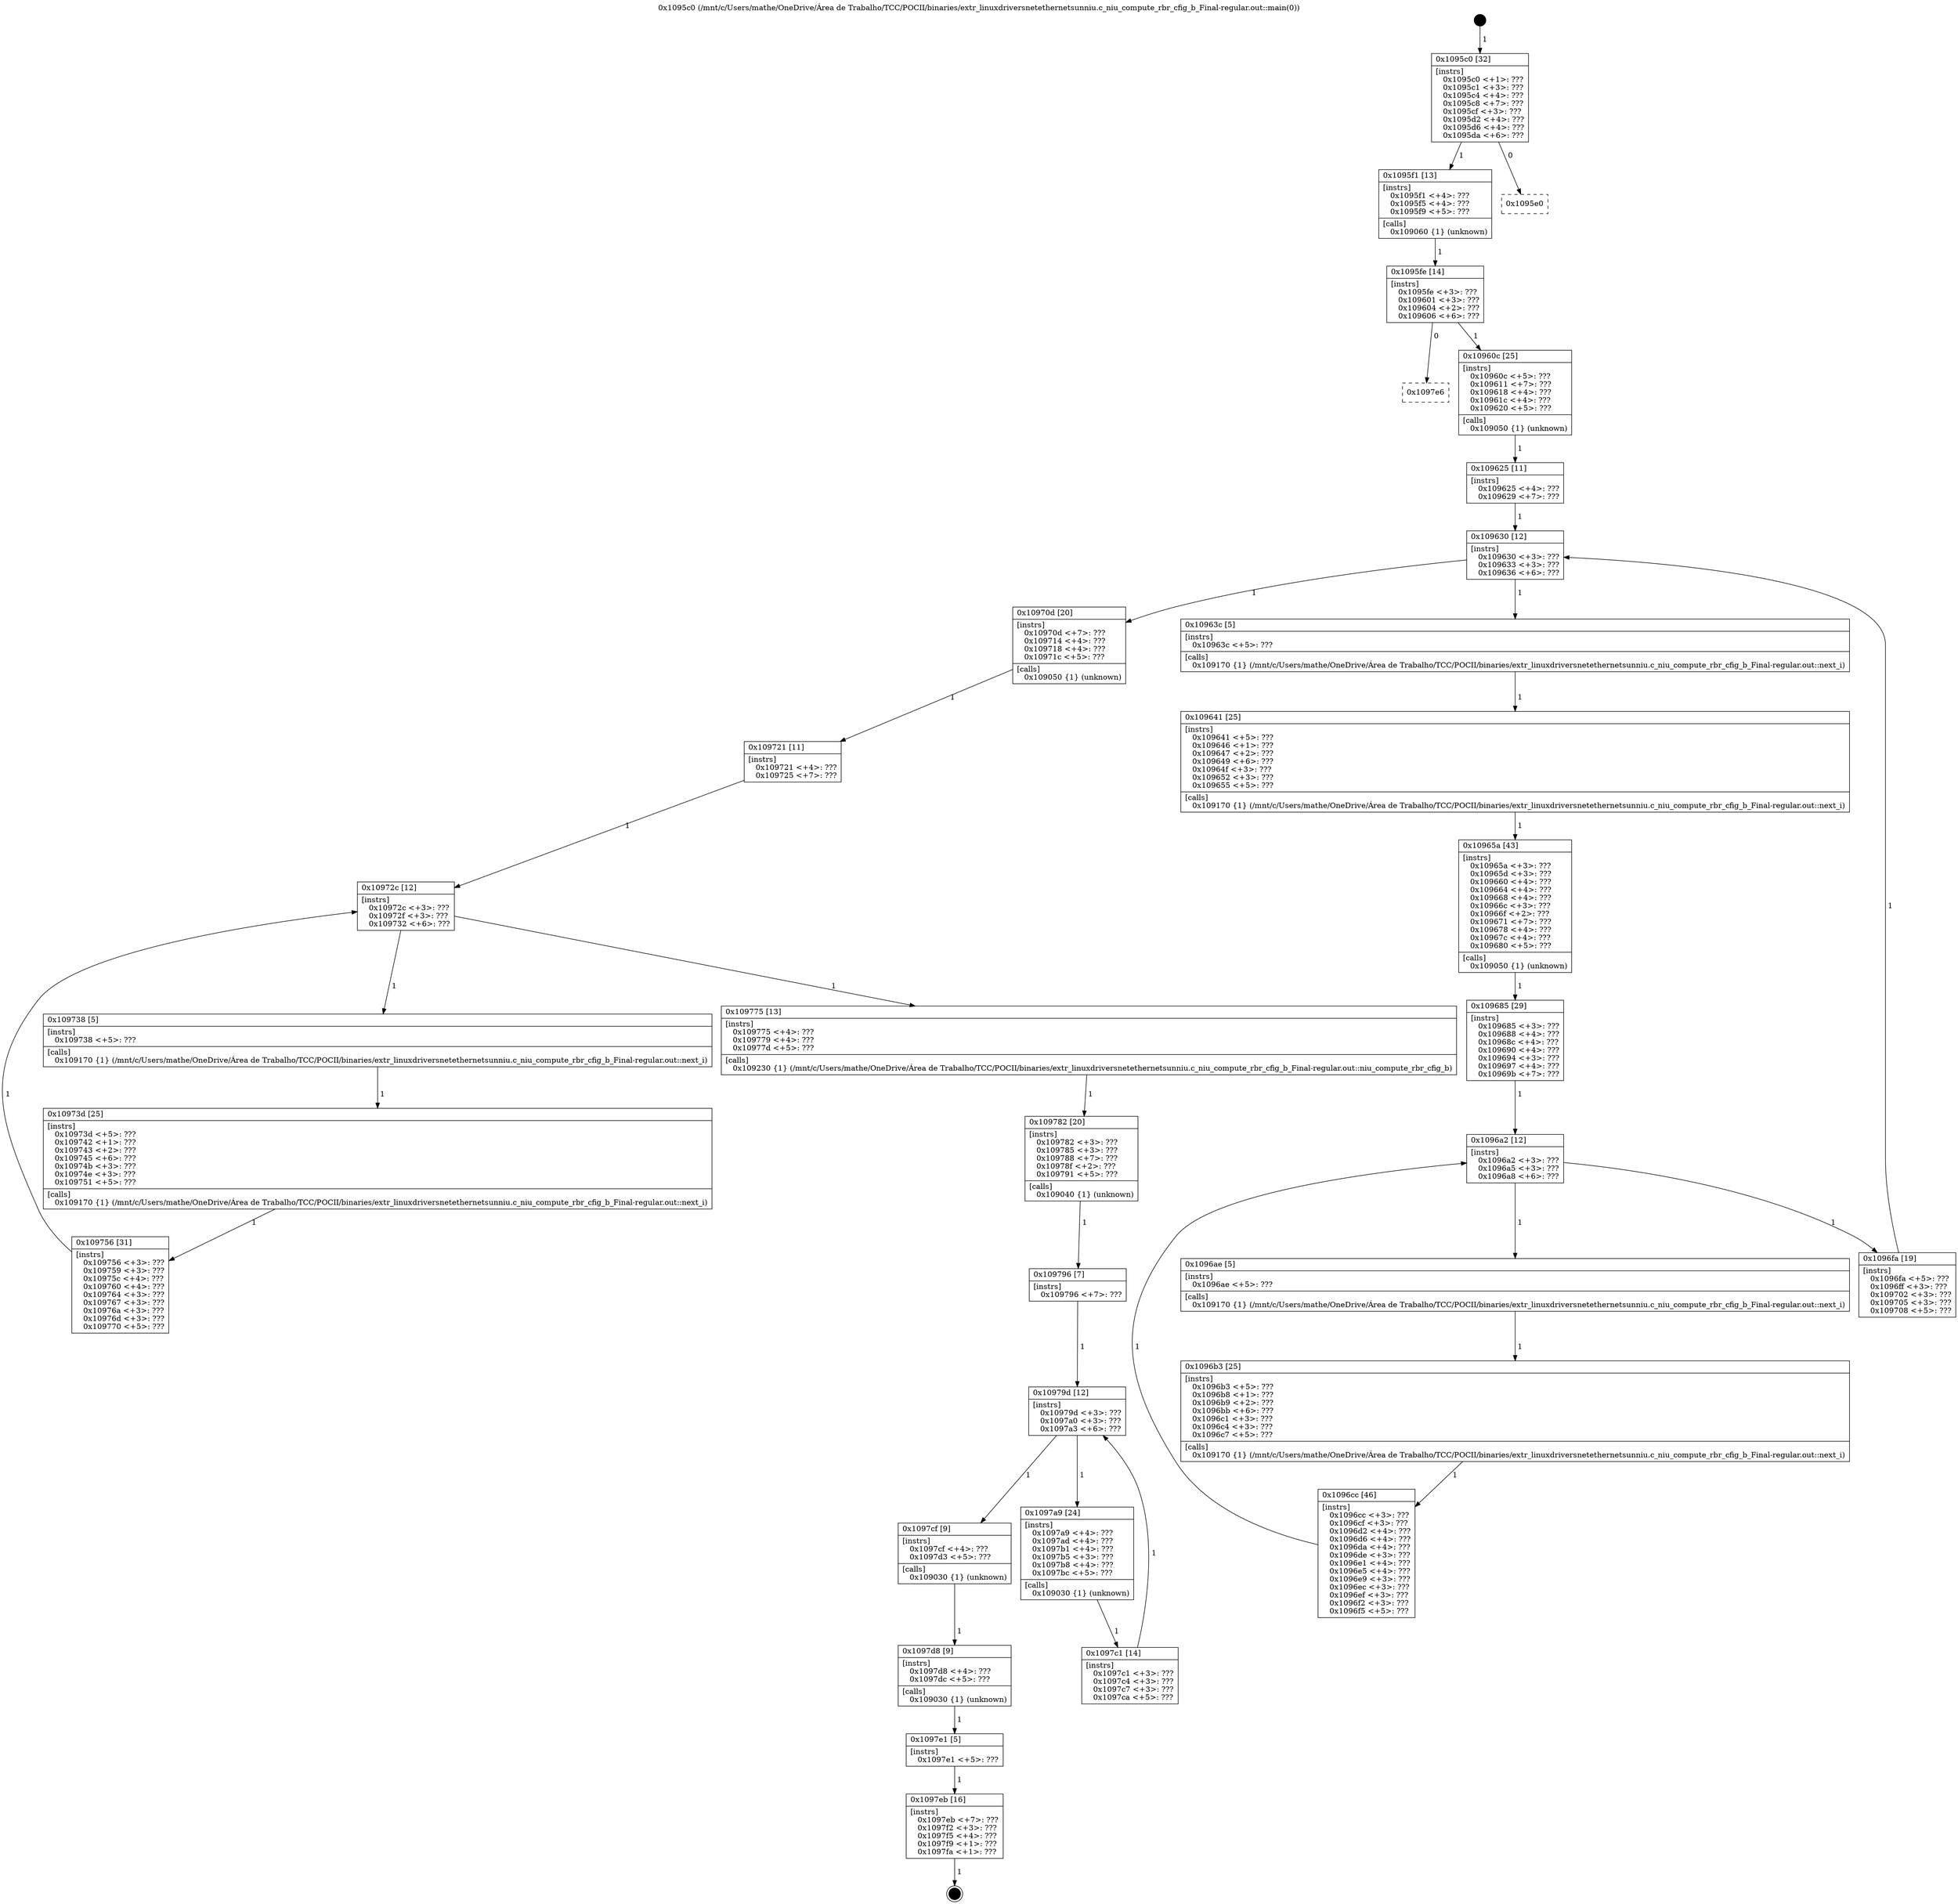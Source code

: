 digraph "0x1095c0" {
  label = "0x1095c0 (/mnt/c/Users/mathe/OneDrive/Área de Trabalho/TCC/POCII/binaries/extr_linuxdriversnetethernetsunniu.c_niu_compute_rbr_cfig_b_Final-regular.out::main(0))"
  labelloc = "t"
  node[shape=record]

  Entry [label="",width=0.3,height=0.3,shape=circle,fillcolor=black,style=filled]
  "0x1095c0" [label="{
     0x1095c0 [32]\l
     | [instrs]\l
     &nbsp;&nbsp;0x1095c0 \<+1\>: ???\l
     &nbsp;&nbsp;0x1095c1 \<+3\>: ???\l
     &nbsp;&nbsp;0x1095c4 \<+4\>: ???\l
     &nbsp;&nbsp;0x1095c8 \<+7\>: ???\l
     &nbsp;&nbsp;0x1095cf \<+3\>: ???\l
     &nbsp;&nbsp;0x1095d2 \<+4\>: ???\l
     &nbsp;&nbsp;0x1095d6 \<+4\>: ???\l
     &nbsp;&nbsp;0x1095da \<+6\>: ???\l
  }"]
  "0x1095f1" [label="{
     0x1095f1 [13]\l
     | [instrs]\l
     &nbsp;&nbsp;0x1095f1 \<+4\>: ???\l
     &nbsp;&nbsp;0x1095f5 \<+4\>: ???\l
     &nbsp;&nbsp;0x1095f9 \<+5\>: ???\l
     | [calls]\l
     &nbsp;&nbsp;0x109060 \{1\} (unknown)\l
  }"]
  "0x1095e0" [label="{
     0x1095e0\l
  }", style=dashed]
  "0x1095fe" [label="{
     0x1095fe [14]\l
     | [instrs]\l
     &nbsp;&nbsp;0x1095fe \<+3\>: ???\l
     &nbsp;&nbsp;0x109601 \<+3\>: ???\l
     &nbsp;&nbsp;0x109604 \<+2\>: ???\l
     &nbsp;&nbsp;0x109606 \<+6\>: ???\l
  }"]
  "0x1097e6" [label="{
     0x1097e6\l
  }", style=dashed]
  "0x10960c" [label="{
     0x10960c [25]\l
     | [instrs]\l
     &nbsp;&nbsp;0x10960c \<+5\>: ???\l
     &nbsp;&nbsp;0x109611 \<+7\>: ???\l
     &nbsp;&nbsp;0x109618 \<+4\>: ???\l
     &nbsp;&nbsp;0x10961c \<+4\>: ???\l
     &nbsp;&nbsp;0x109620 \<+5\>: ???\l
     | [calls]\l
     &nbsp;&nbsp;0x109050 \{1\} (unknown)\l
  }"]
  Exit [label="",width=0.3,height=0.3,shape=circle,fillcolor=black,style=filled,peripheries=2]
  "0x109630" [label="{
     0x109630 [12]\l
     | [instrs]\l
     &nbsp;&nbsp;0x109630 \<+3\>: ???\l
     &nbsp;&nbsp;0x109633 \<+3\>: ???\l
     &nbsp;&nbsp;0x109636 \<+6\>: ???\l
  }"]
  "0x10970d" [label="{
     0x10970d [20]\l
     | [instrs]\l
     &nbsp;&nbsp;0x10970d \<+7\>: ???\l
     &nbsp;&nbsp;0x109714 \<+4\>: ???\l
     &nbsp;&nbsp;0x109718 \<+4\>: ???\l
     &nbsp;&nbsp;0x10971c \<+5\>: ???\l
     | [calls]\l
     &nbsp;&nbsp;0x109050 \{1\} (unknown)\l
  }"]
  "0x10963c" [label="{
     0x10963c [5]\l
     | [instrs]\l
     &nbsp;&nbsp;0x10963c \<+5\>: ???\l
     | [calls]\l
     &nbsp;&nbsp;0x109170 \{1\} (/mnt/c/Users/mathe/OneDrive/Área de Trabalho/TCC/POCII/binaries/extr_linuxdriversnetethernetsunniu.c_niu_compute_rbr_cfig_b_Final-regular.out::next_i)\l
  }"]
  "0x109641" [label="{
     0x109641 [25]\l
     | [instrs]\l
     &nbsp;&nbsp;0x109641 \<+5\>: ???\l
     &nbsp;&nbsp;0x109646 \<+1\>: ???\l
     &nbsp;&nbsp;0x109647 \<+2\>: ???\l
     &nbsp;&nbsp;0x109649 \<+6\>: ???\l
     &nbsp;&nbsp;0x10964f \<+3\>: ???\l
     &nbsp;&nbsp;0x109652 \<+3\>: ???\l
     &nbsp;&nbsp;0x109655 \<+5\>: ???\l
     | [calls]\l
     &nbsp;&nbsp;0x109170 \{1\} (/mnt/c/Users/mathe/OneDrive/Área de Trabalho/TCC/POCII/binaries/extr_linuxdriversnetethernetsunniu.c_niu_compute_rbr_cfig_b_Final-regular.out::next_i)\l
  }"]
  "0x10965a" [label="{
     0x10965a [43]\l
     | [instrs]\l
     &nbsp;&nbsp;0x10965a \<+3\>: ???\l
     &nbsp;&nbsp;0x10965d \<+3\>: ???\l
     &nbsp;&nbsp;0x109660 \<+4\>: ???\l
     &nbsp;&nbsp;0x109664 \<+4\>: ???\l
     &nbsp;&nbsp;0x109668 \<+4\>: ???\l
     &nbsp;&nbsp;0x10966c \<+3\>: ???\l
     &nbsp;&nbsp;0x10966f \<+2\>: ???\l
     &nbsp;&nbsp;0x109671 \<+7\>: ???\l
     &nbsp;&nbsp;0x109678 \<+4\>: ???\l
     &nbsp;&nbsp;0x10967c \<+4\>: ???\l
     &nbsp;&nbsp;0x109680 \<+5\>: ???\l
     | [calls]\l
     &nbsp;&nbsp;0x109050 \{1\} (unknown)\l
  }"]
  "0x1096a2" [label="{
     0x1096a2 [12]\l
     | [instrs]\l
     &nbsp;&nbsp;0x1096a2 \<+3\>: ???\l
     &nbsp;&nbsp;0x1096a5 \<+3\>: ???\l
     &nbsp;&nbsp;0x1096a8 \<+6\>: ???\l
  }"]
  "0x1096fa" [label="{
     0x1096fa [19]\l
     | [instrs]\l
     &nbsp;&nbsp;0x1096fa \<+5\>: ???\l
     &nbsp;&nbsp;0x1096ff \<+3\>: ???\l
     &nbsp;&nbsp;0x109702 \<+3\>: ???\l
     &nbsp;&nbsp;0x109705 \<+3\>: ???\l
     &nbsp;&nbsp;0x109708 \<+5\>: ???\l
  }"]
  "0x1096ae" [label="{
     0x1096ae [5]\l
     | [instrs]\l
     &nbsp;&nbsp;0x1096ae \<+5\>: ???\l
     | [calls]\l
     &nbsp;&nbsp;0x109170 \{1\} (/mnt/c/Users/mathe/OneDrive/Área de Trabalho/TCC/POCII/binaries/extr_linuxdriversnetethernetsunniu.c_niu_compute_rbr_cfig_b_Final-regular.out::next_i)\l
  }"]
  "0x1096b3" [label="{
     0x1096b3 [25]\l
     | [instrs]\l
     &nbsp;&nbsp;0x1096b3 \<+5\>: ???\l
     &nbsp;&nbsp;0x1096b8 \<+1\>: ???\l
     &nbsp;&nbsp;0x1096b9 \<+2\>: ???\l
     &nbsp;&nbsp;0x1096bb \<+6\>: ???\l
     &nbsp;&nbsp;0x1096c1 \<+3\>: ???\l
     &nbsp;&nbsp;0x1096c4 \<+3\>: ???\l
     &nbsp;&nbsp;0x1096c7 \<+5\>: ???\l
     | [calls]\l
     &nbsp;&nbsp;0x109170 \{1\} (/mnt/c/Users/mathe/OneDrive/Área de Trabalho/TCC/POCII/binaries/extr_linuxdriversnetethernetsunniu.c_niu_compute_rbr_cfig_b_Final-regular.out::next_i)\l
  }"]
  "0x1096cc" [label="{
     0x1096cc [46]\l
     | [instrs]\l
     &nbsp;&nbsp;0x1096cc \<+3\>: ???\l
     &nbsp;&nbsp;0x1096cf \<+3\>: ???\l
     &nbsp;&nbsp;0x1096d2 \<+4\>: ???\l
     &nbsp;&nbsp;0x1096d6 \<+4\>: ???\l
     &nbsp;&nbsp;0x1096da \<+4\>: ???\l
     &nbsp;&nbsp;0x1096de \<+3\>: ???\l
     &nbsp;&nbsp;0x1096e1 \<+4\>: ???\l
     &nbsp;&nbsp;0x1096e5 \<+4\>: ???\l
     &nbsp;&nbsp;0x1096e9 \<+3\>: ???\l
     &nbsp;&nbsp;0x1096ec \<+3\>: ???\l
     &nbsp;&nbsp;0x1096ef \<+3\>: ???\l
     &nbsp;&nbsp;0x1096f2 \<+3\>: ???\l
     &nbsp;&nbsp;0x1096f5 \<+5\>: ???\l
  }"]
  "0x109685" [label="{
     0x109685 [29]\l
     | [instrs]\l
     &nbsp;&nbsp;0x109685 \<+3\>: ???\l
     &nbsp;&nbsp;0x109688 \<+4\>: ???\l
     &nbsp;&nbsp;0x10968c \<+4\>: ???\l
     &nbsp;&nbsp;0x109690 \<+4\>: ???\l
     &nbsp;&nbsp;0x109694 \<+3\>: ???\l
     &nbsp;&nbsp;0x109697 \<+4\>: ???\l
     &nbsp;&nbsp;0x10969b \<+7\>: ???\l
  }"]
  "0x1097eb" [label="{
     0x1097eb [16]\l
     | [instrs]\l
     &nbsp;&nbsp;0x1097eb \<+7\>: ???\l
     &nbsp;&nbsp;0x1097f2 \<+3\>: ???\l
     &nbsp;&nbsp;0x1097f5 \<+4\>: ???\l
     &nbsp;&nbsp;0x1097f9 \<+1\>: ???\l
     &nbsp;&nbsp;0x1097fa \<+1\>: ???\l
  }"]
  "0x109625" [label="{
     0x109625 [11]\l
     | [instrs]\l
     &nbsp;&nbsp;0x109625 \<+4\>: ???\l
     &nbsp;&nbsp;0x109629 \<+7\>: ???\l
  }"]
  "0x10972c" [label="{
     0x10972c [12]\l
     | [instrs]\l
     &nbsp;&nbsp;0x10972c \<+3\>: ???\l
     &nbsp;&nbsp;0x10972f \<+3\>: ???\l
     &nbsp;&nbsp;0x109732 \<+6\>: ???\l
  }"]
  "0x109775" [label="{
     0x109775 [13]\l
     | [instrs]\l
     &nbsp;&nbsp;0x109775 \<+4\>: ???\l
     &nbsp;&nbsp;0x109779 \<+4\>: ???\l
     &nbsp;&nbsp;0x10977d \<+5\>: ???\l
     | [calls]\l
     &nbsp;&nbsp;0x109230 \{1\} (/mnt/c/Users/mathe/OneDrive/Área de Trabalho/TCC/POCII/binaries/extr_linuxdriversnetethernetsunniu.c_niu_compute_rbr_cfig_b_Final-regular.out::niu_compute_rbr_cfig_b)\l
  }"]
  "0x109738" [label="{
     0x109738 [5]\l
     | [instrs]\l
     &nbsp;&nbsp;0x109738 \<+5\>: ???\l
     | [calls]\l
     &nbsp;&nbsp;0x109170 \{1\} (/mnt/c/Users/mathe/OneDrive/Área de Trabalho/TCC/POCII/binaries/extr_linuxdriversnetethernetsunniu.c_niu_compute_rbr_cfig_b_Final-regular.out::next_i)\l
  }"]
  "0x10973d" [label="{
     0x10973d [25]\l
     | [instrs]\l
     &nbsp;&nbsp;0x10973d \<+5\>: ???\l
     &nbsp;&nbsp;0x109742 \<+1\>: ???\l
     &nbsp;&nbsp;0x109743 \<+2\>: ???\l
     &nbsp;&nbsp;0x109745 \<+6\>: ???\l
     &nbsp;&nbsp;0x10974b \<+3\>: ???\l
     &nbsp;&nbsp;0x10974e \<+3\>: ???\l
     &nbsp;&nbsp;0x109751 \<+5\>: ???\l
     | [calls]\l
     &nbsp;&nbsp;0x109170 \{1\} (/mnt/c/Users/mathe/OneDrive/Área de Trabalho/TCC/POCII/binaries/extr_linuxdriversnetethernetsunniu.c_niu_compute_rbr_cfig_b_Final-regular.out::next_i)\l
  }"]
  "0x109756" [label="{
     0x109756 [31]\l
     | [instrs]\l
     &nbsp;&nbsp;0x109756 \<+3\>: ???\l
     &nbsp;&nbsp;0x109759 \<+3\>: ???\l
     &nbsp;&nbsp;0x10975c \<+4\>: ???\l
     &nbsp;&nbsp;0x109760 \<+4\>: ???\l
     &nbsp;&nbsp;0x109764 \<+3\>: ???\l
     &nbsp;&nbsp;0x109767 \<+3\>: ???\l
     &nbsp;&nbsp;0x10976a \<+3\>: ???\l
     &nbsp;&nbsp;0x10976d \<+3\>: ???\l
     &nbsp;&nbsp;0x109770 \<+5\>: ???\l
  }"]
  "0x109721" [label="{
     0x109721 [11]\l
     | [instrs]\l
     &nbsp;&nbsp;0x109721 \<+4\>: ???\l
     &nbsp;&nbsp;0x109725 \<+7\>: ???\l
  }"]
  "0x109782" [label="{
     0x109782 [20]\l
     | [instrs]\l
     &nbsp;&nbsp;0x109782 \<+3\>: ???\l
     &nbsp;&nbsp;0x109785 \<+3\>: ???\l
     &nbsp;&nbsp;0x109788 \<+7\>: ???\l
     &nbsp;&nbsp;0x10978f \<+2\>: ???\l
     &nbsp;&nbsp;0x109791 \<+5\>: ???\l
     | [calls]\l
     &nbsp;&nbsp;0x109040 \{1\} (unknown)\l
  }"]
  "0x10979d" [label="{
     0x10979d [12]\l
     | [instrs]\l
     &nbsp;&nbsp;0x10979d \<+3\>: ???\l
     &nbsp;&nbsp;0x1097a0 \<+3\>: ???\l
     &nbsp;&nbsp;0x1097a3 \<+6\>: ???\l
  }"]
  "0x1097cf" [label="{
     0x1097cf [9]\l
     | [instrs]\l
     &nbsp;&nbsp;0x1097cf \<+4\>: ???\l
     &nbsp;&nbsp;0x1097d3 \<+5\>: ???\l
     | [calls]\l
     &nbsp;&nbsp;0x109030 \{1\} (unknown)\l
  }"]
  "0x1097a9" [label="{
     0x1097a9 [24]\l
     | [instrs]\l
     &nbsp;&nbsp;0x1097a9 \<+4\>: ???\l
     &nbsp;&nbsp;0x1097ad \<+4\>: ???\l
     &nbsp;&nbsp;0x1097b1 \<+4\>: ???\l
     &nbsp;&nbsp;0x1097b5 \<+3\>: ???\l
     &nbsp;&nbsp;0x1097b8 \<+4\>: ???\l
     &nbsp;&nbsp;0x1097bc \<+5\>: ???\l
     | [calls]\l
     &nbsp;&nbsp;0x109030 \{1\} (unknown)\l
  }"]
  "0x1097c1" [label="{
     0x1097c1 [14]\l
     | [instrs]\l
     &nbsp;&nbsp;0x1097c1 \<+3\>: ???\l
     &nbsp;&nbsp;0x1097c4 \<+3\>: ???\l
     &nbsp;&nbsp;0x1097c7 \<+3\>: ???\l
     &nbsp;&nbsp;0x1097ca \<+5\>: ???\l
  }"]
  "0x109796" [label="{
     0x109796 [7]\l
     | [instrs]\l
     &nbsp;&nbsp;0x109796 \<+7\>: ???\l
  }"]
  "0x1097d8" [label="{
     0x1097d8 [9]\l
     | [instrs]\l
     &nbsp;&nbsp;0x1097d8 \<+4\>: ???\l
     &nbsp;&nbsp;0x1097dc \<+5\>: ???\l
     | [calls]\l
     &nbsp;&nbsp;0x109030 \{1\} (unknown)\l
  }"]
  "0x1097e1" [label="{
     0x1097e1 [5]\l
     | [instrs]\l
     &nbsp;&nbsp;0x1097e1 \<+5\>: ???\l
  }"]
  Entry -> "0x1095c0" [label=" 1"]
  "0x1095c0" -> "0x1095f1" [label=" 1"]
  "0x1095c0" -> "0x1095e0" [label=" 0"]
  "0x1095f1" -> "0x1095fe" [label=" 1"]
  "0x1095fe" -> "0x1097e6" [label=" 0"]
  "0x1095fe" -> "0x10960c" [label=" 1"]
  "0x1097eb" -> Exit [label=" 1"]
  "0x10960c" -> "0x109625" [label=" 1"]
  "0x109630" -> "0x10970d" [label=" 1"]
  "0x109630" -> "0x10963c" [label=" 1"]
  "0x10963c" -> "0x109641" [label=" 1"]
  "0x109641" -> "0x10965a" [label=" 1"]
  "0x10965a" -> "0x109685" [label=" 1"]
  "0x1096a2" -> "0x1096fa" [label=" 1"]
  "0x1096a2" -> "0x1096ae" [label=" 1"]
  "0x1096ae" -> "0x1096b3" [label=" 1"]
  "0x1096b3" -> "0x1096cc" [label=" 1"]
  "0x109685" -> "0x1096a2" [label=" 1"]
  "0x1096cc" -> "0x1096a2" [label=" 1"]
  "0x1097e1" -> "0x1097eb" [label=" 1"]
  "0x109625" -> "0x109630" [label=" 1"]
  "0x1096fa" -> "0x109630" [label=" 1"]
  "0x10970d" -> "0x109721" [label=" 1"]
  "0x10972c" -> "0x109775" [label=" 1"]
  "0x10972c" -> "0x109738" [label=" 1"]
  "0x109738" -> "0x10973d" [label=" 1"]
  "0x10973d" -> "0x109756" [label=" 1"]
  "0x109721" -> "0x10972c" [label=" 1"]
  "0x109756" -> "0x10972c" [label=" 1"]
  "0x109775" -> "0x109782" [label=" 1"]
  "0x109782" -> "0x109796" [label=" 1"]
  "0x10979d" -> "0x1097cf" [label=" 1"]
  "0x10979d" -> "0x1097a9" [label=" 1"]
  "0x1097a9" -> "0x1097c1" [label=" 1"]
  "0x109796" -> "0x10979d" [label=" 1"]
  "0x1097c1" -> "0x10979d" [label=" 1"]
  "0x1097cf" -> "0x1097d8" [label=" 1"]
  "0x1097d8" -> "0x1097e1" [label=" 1"]
}
